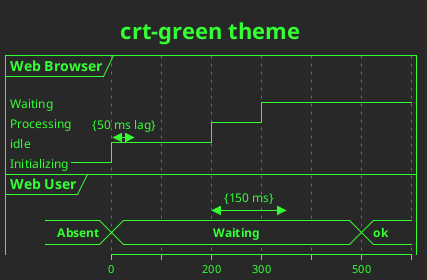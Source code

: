 ' Do not edit
' Theme Gallery
' autogenerated by script
'
@startuml
!theme crt-green
title crt-green theme
robust "Web Browser" as WB
concise "Web User" as WU

WB is Initializing
WU is Absent

@WB
0 is idle
+200 is Processing
+100 is Waiting
WB@0 <-> @50 : {50 ms lag}

@WU
0 is Waiting
+500 is ok
@200 <-> @+150 : {150 ms}
@enduml
